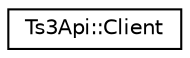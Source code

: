 digraph "Graficzna hierarchia klas"
{
  edge [fontname="Helvetica",fontsize="10",labelfontname="Helvetica",labelfontsize="10"];
  node [fontname="Helvetica",fontsize="10",shape=record];
  rankdir="LR";
  Node1 [label="Ts3Api::Client",height=0.2,width=0.4,color="black", fillcolor="white", style="filled",URL="$class_ts3_api_1_1_client.html"];
}
